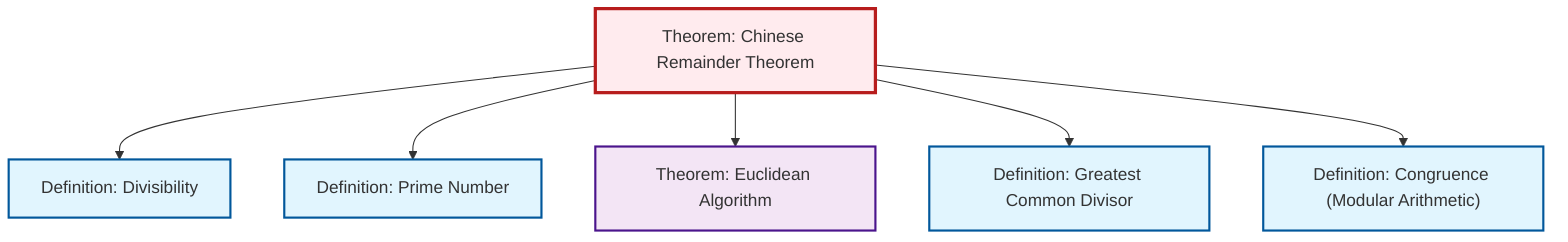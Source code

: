 graph TD
    classDef definition fill:#e1f5fe,stroke:#01579b,stroke-width:2px
    classDef theorem fill:#f3e5f5,stroke:#4a148c,stroke-width:2px
    classDef axiom fill:#fff3e0,stroke:#e65100,stroke-width:2px
    classDef example fill:#e8f5e9,stroke:#1b5e20,stroke-width:2px
    classDef current fill:#ffebee,stroke:#b71c1c,stroke-width:3px
    def-prime["Definition: Prime Number"]:::definition
    thm-chinese-remainder["Theorem: Chinese Remainder Theorem"]:::theorem
    def-divisibility["Definition: Divisibility"]:::definition
    def-congruence["Definition: Congruence (Modular Arithmetic)"]:::definition
    thm-euclidean-algorithm["Theorem: Euclidean Algorithm"]:::theorem
    def-gcd["Definition: Greatest Common Divisor"]:::definition
    thm-chinese-remainder --> def-divisibility
    thm-chinese-remainder --> def-prime
    thm-chinese-remainder --> thm-euclidean-algorithm
    thm-chinese-remainder --> def-gcd
    thm-chinese-remainder --> def-congruence
    class thm-chinese-remainder current